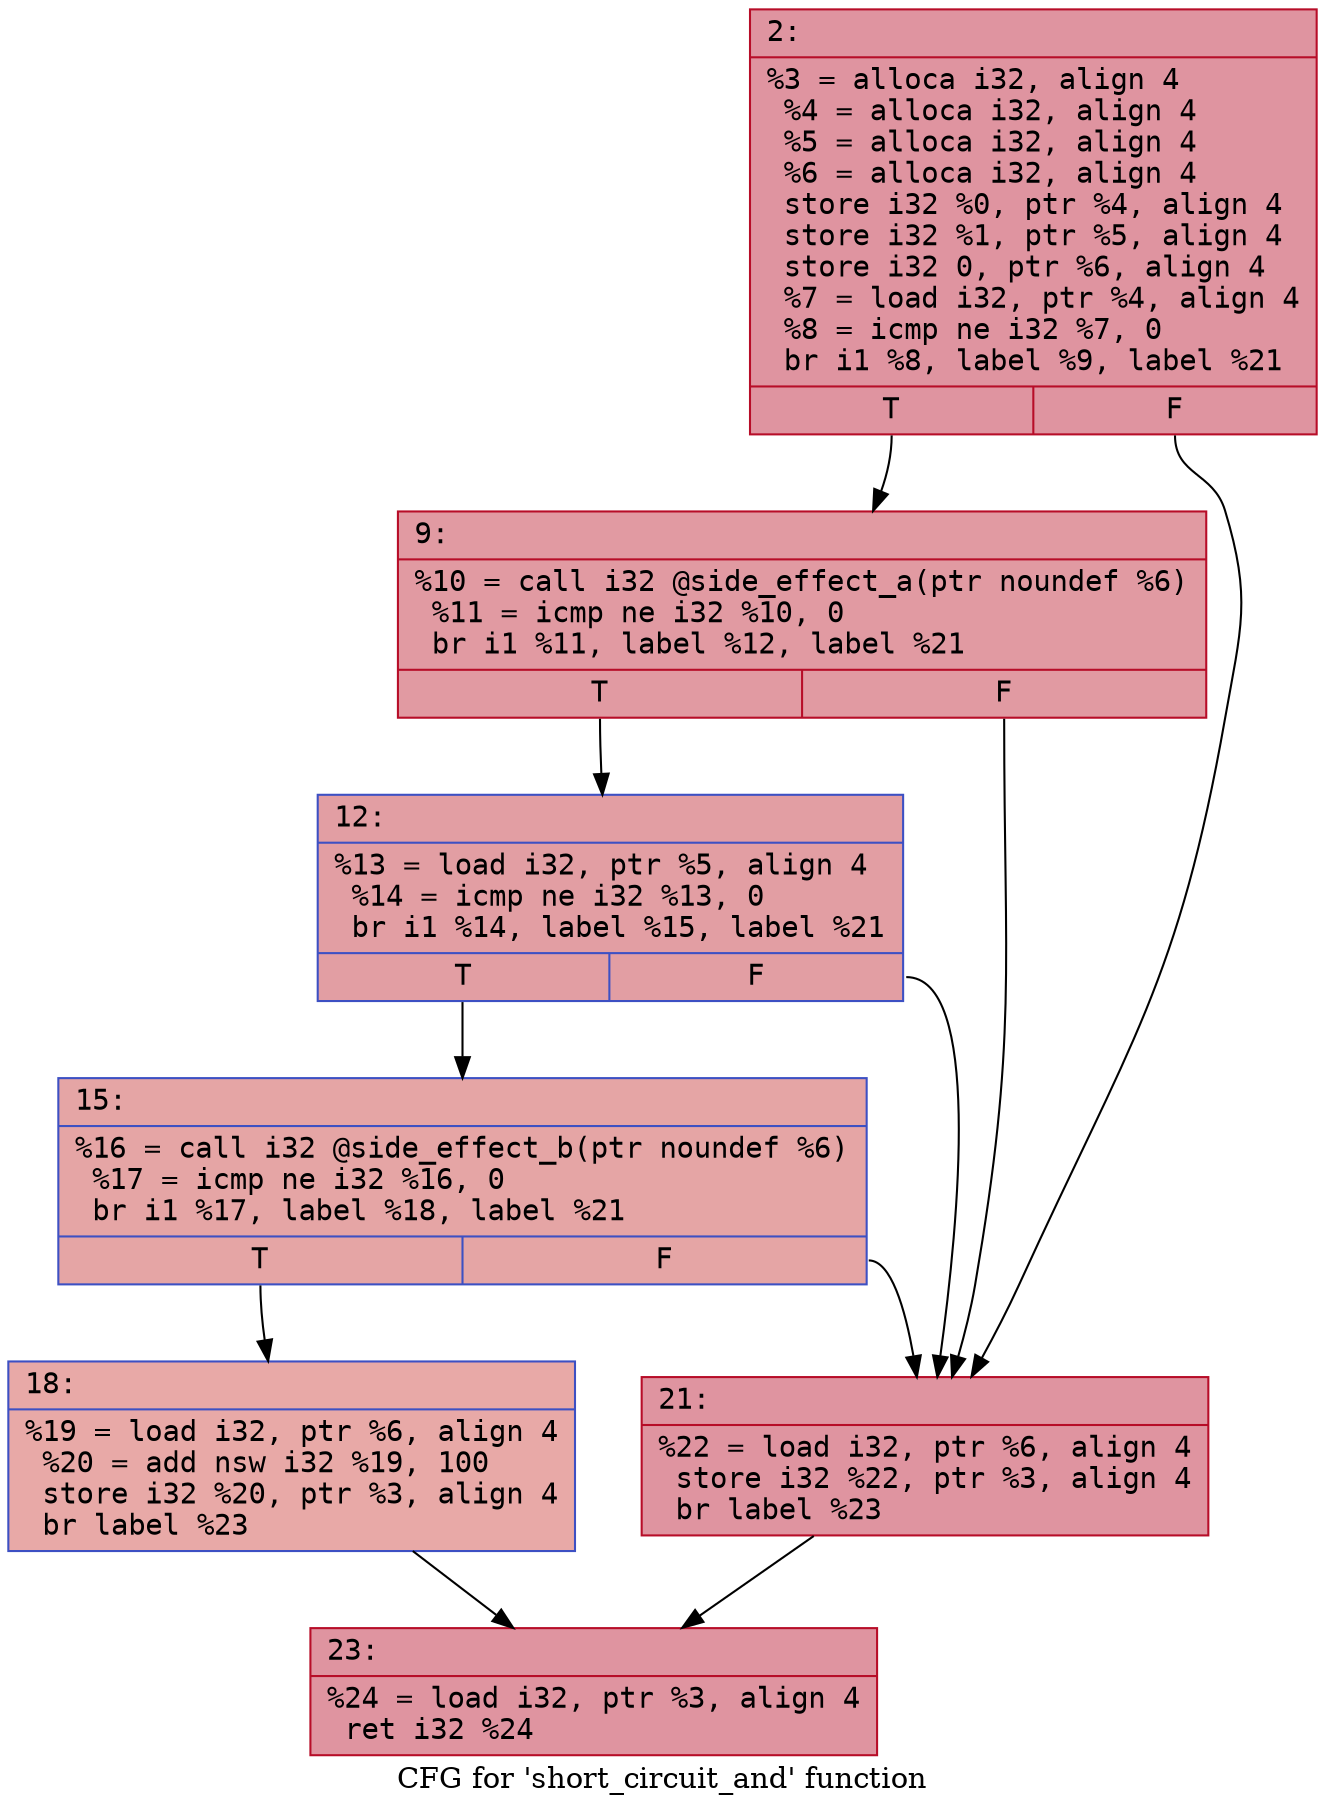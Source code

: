 digraph "CFG for 'short_circuit_and' function" {
	label="CFG for 'short_circuit_and' function";

	Node0x6086baa068d0 [shape=record,color="#b70d28ff", style=filled, fillcolor="#b70d2870" fontname="Courier",label="{2:\l|  %3 = alloca i32, align 4\l  %4 = alloca i32, align 4\l  %5 = alloca i32, align 4\l  %6 = alloca i32, align 4\l  store i32 %0, ptr %4, align 4\l  store i32 %1, ptr %5, align 4\l  store i32 0, ptr %6, align 4\l  %7 = load i32, ptr %4, align 4\l  %8 = icmp ne i32 %7, 0\l  br i1 %8, label %9, label %21\l|{<s0>T|<s1>F}}"];
	Node0x6086baa068d0:s0 -> Node0x6086baa06d90;
	Node0x6086baa068d0:s1 -> Node0x6086baa06df0;
	Node0x6086baa06d90 [shape=record,color="#b70d28ff", style=filled, fillcolor="#bb1b2c70" fontname="Courier",label="{9:\l|  %10 = call i32 @side_effect_a(ptr noundef %6)\l  %11 = icmp ne i32 %10, 0\l  br i1 %11, label %12, label %21\l|{<s0>T|<s1>F}}"];
	Node0x6086baa06d90:s0 -> Node0x6086baa07030;
	Node0x6086baa06d90:s1 -> Node0x6086baa06df0;
	Node0x6086baa07030 [shape=record,color="#3d50c3ff", style=filled, fillcolor="#be242e70" fontname="Courier",label="{12:\l|  %13 = load i32, ptr %5, align 4\l  %14 = icmp ne i32 %13, 0\l  br i1 %14, label %15, label %21\l|{<s0>T|<s1>F}}"];
	Node0x6086baa07030:s0 -> Node0x6086baa071c0;
	Node0x6086baa07030:s1 -> Node0x6086baa06df0;
	Node0x6086baa071c0 [shape=record,color="#3d50c3ff", style=filled, fillcolor="#c5333470" fontname="Courier",label="{15:\l|  %16 = call i32 @side_effect_b(ptr noundef %6)\l  %17 = icmp ne i32 %16, 0\l  br i1 %17, label %18, label %21\l|{<s0>T|<s1>F}}"];
	Node0x6086baa071c0:s0 -> Node0x6086baa073c0;
	Node0x6086baa071c0:s1 -> Node0x6086baa06df0;
	Node0x6086baa073c0 [shape=record,color="#3d50c3ff", style=filled, fillcolor="#ca3b3770" fontname="Courier",label="{18:\l|  %19 = load i32, ptr %6, align 4\l  %20 = add nsw i32 %19, 100\l  store i32 %20, ptr %3, align 4\l  br label %23\l}"];
	Node0x6086baa073c0 -> Node0x6086baa07c00;
	Node0x6086baa06df0 [shape=record,color="#b70d28ff", style=filled, fillcolor="#b70d2870" fontname="Courier",label="{21:\l|  %22 = load i32, ptr %6, align 4\l  store i32 %22, ptr %3, align 4\l  br label %23\l}"];
	Node0x6086baa06df0 -> Node0x6086baa07c00;
	Node0x6086baa07c00 [shape=record,color="#b70d28ff", style=filled, fillcolor="#b70d2870" fontname="Courier",label="{23:\l|  %24 = load i32, ptr %3, align 4\l  ret i32 %24\l}"];
}

